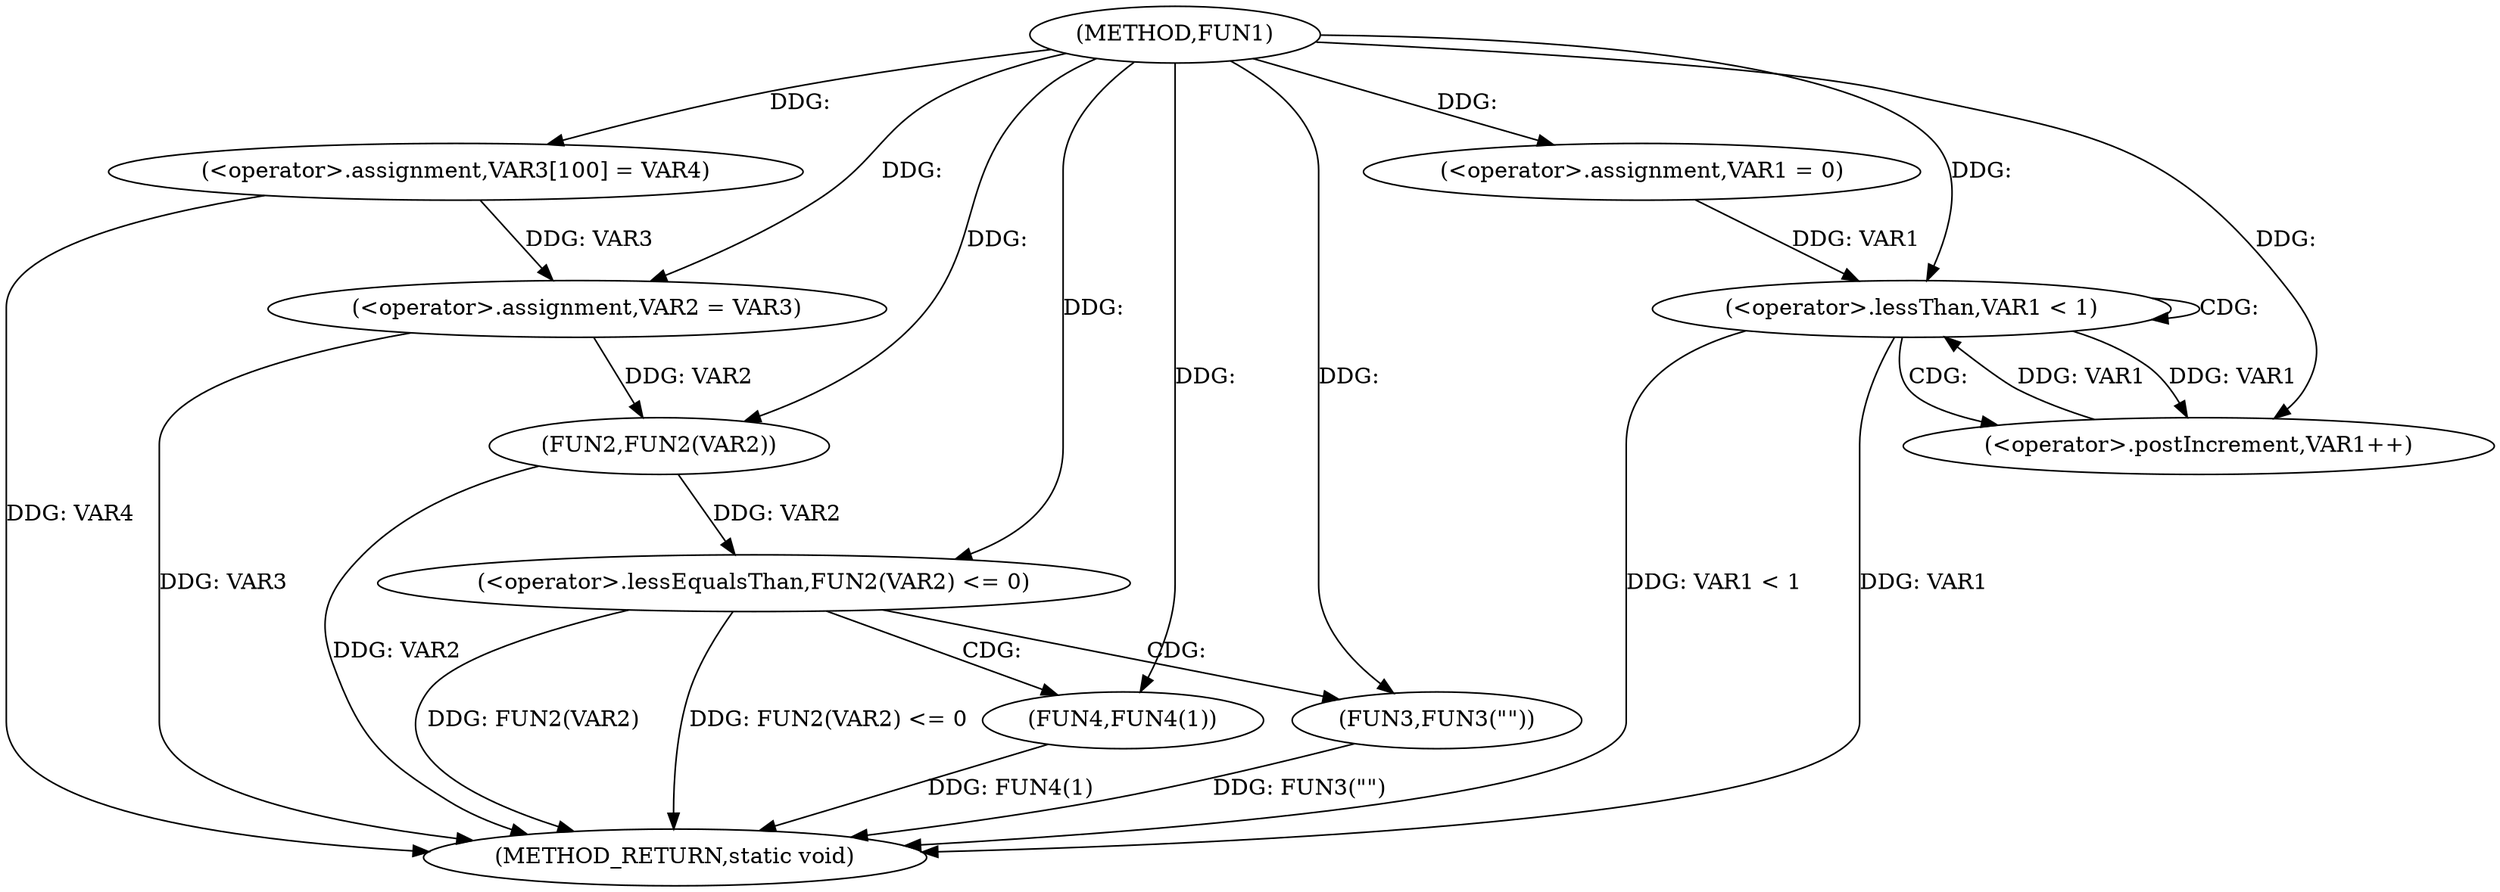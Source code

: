 digraph FUN1 {  
"1000100" [label = "(METHOD,FUN1)" ]
"1000131" [label = "(METHOD_RETURN,static void)" ]
"1000105" [label = "(<operator>.assignment,VAR3[100] = VAR4)" ]
"1000108" [label = "(<operator>.assignment,VAR2 = VAR3)" ]
"1000112" [label = "(<operator>.assignment,VAR1 = 0)" ]
"1000115" [label = "(<operator>.lessThan,VAR1 < 1)" ]
"1000118" [label = "(<operator>.postIncrement,VAR1++)" ]
"1000122" [label = "(<operator>.lessEqualsThan,FUN2(VAR2) <= 0)" ]
"1000123" [label = "(FUN2,FUN2(VAR2))" ]
"1000127" [label = "(FUN3,FUN3(\"\"))" ]
"1000129" [label = "(FUN4,FUN4(1))" ]
  "1000105" -> "1000131"  [ label = "DDG: VAR4"] 
  "1000122" -> "1000131"  [ label = "DDG: FUN2(VAR2)"] 
  "1000129" -> "1000131"  [ label = "DDG: FUN4(1)"] 
  "1000115" -> "1000131"  [ label = "DDG: VAR1 < 1"] 
  "1000127" -> "1000131"  [ label = "DDG: FUN3(\"\")"] 
  "1000108" -> "1000131"  [ label = "DDG: VAR3"] 
  "1000122" -> "1000131"  [ label = "DDG: FUN2(VAR2) <= 0"] 
  "1000115" -> "1000131"  [ label = "DDG: VAR1"] 
  "1000123" -> "1000131"  [ label = "DDG: VAR2"] 
  "1000100" -> "1000105"  [ label = "DDG: "] 
  "1000105" -> "1000108"  [ label = "DDG: VAR3"] 
  "1000100" -> "1000108"  [ label = "DDG: "] 
  "1000100" -> "1000112"  [ label = "DDG: "] 
  "1000112" -> "1000115"  [ label = "DDG: VAR1"] 
  "1000118" -> "1000115"  [ label = "DDG: VAR1"] 
  "1000100" -> "1000115"  [ label = "DDG: "] 
  "1000115" -> "1000118"  [ label = "DDG: VAR1"] 
  "1000100" -> "1000118"  [ label = "DDG: "] 
  "1000123" -> "1000122"  [ label = "DDG: VAR2"] 
  "1000108" -> "1000123"  [ label = "DDG: VAR2"] 
  "1000100" -> "1000123"  [ label = "DDG: "] 
  "1000100" -> "1000122"  [ label = "DDG: "] 
  "1000100" -> "1000127"  [ label = "DDG: "] 
  "1000100" -> "1000129"  [ label = "DDG: "] 
  "1000115" -> "1000115"  [ label = "CDG: "] 
  "1000115" -> "1000118"  [ label = "CDG: "] 
  "1000122" -> "1000129"  [ label = "CDG: "] 
  "1000122" -> "1000127"  [ label = "CDG: "] 
}

